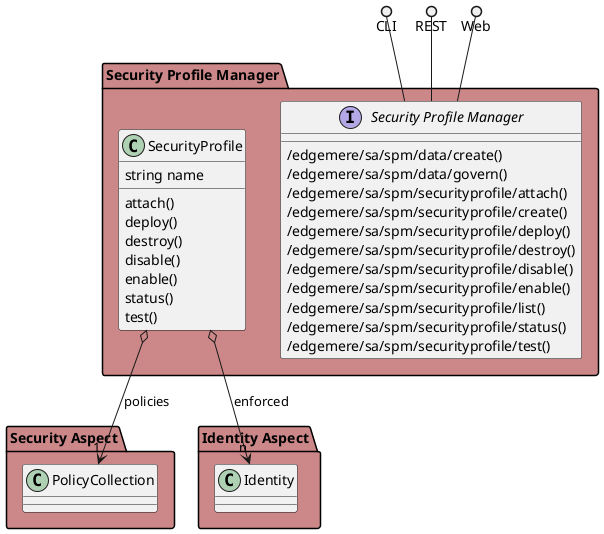 @startuml


package "Security Aspect" #cc8888 {
    
        class PolicyCollection {
        }
    }

package "Identity Aspect" #cc8888 {
    
        class Identity {
        }
    }


package "Security Profile Manager" #cc8888 {

    interface "Security Profile Manager" as i {
            /edgemere/sa/spm/data/create()
            /edgemere/sa/spm/data/govern()
            /edgemere/sa/spm/securityprofile/attach()
            /edgemere/sa/spm/securityprofile/create()
            /edgemere/sa/spm/securityprofile/deploy()
            /edgemere/sa/spm/securityprofile/destroy()
            /edgemere/sa/spm/securityprofile/disable()
            /edgemere/sa/spm/securityprofile/enable()
            /edgemere/sa/spm/securityprofile/list()
            /edgemere/sa/spm/securityprofile/status()
            /edgemere/sa/spm/securityprofile/test()
    
    }
}

CLI ()-- i
REST ()-- i
Web ()-- i

package "Security Profile Manager" #cc8888 {
        class "SecurityProfile" {
                 string name
                             attach()
                     deploy()
                     destroy()
                     disable()
                     enable()
                     status()
                     test()
            }
                SecurityProfile o--> "1" PolicyCollection : policies
                        SecurityProfile o--> "n" Identity : enforced
            
    

}



@enduml
